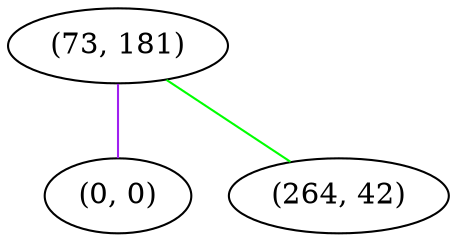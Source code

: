 graph "" {
"(73, 181)";
"(0, 0)";
"(264, 42)";
"(73, 181)" -- "(0, 0)"  [color=purple, key=0, weight=4];
"(73, 181)" -- "(264, 42)"  [color=green, key=0, weight=2];
}
